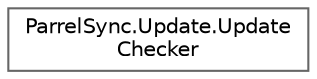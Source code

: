 digraph "Graphical Class Hierarchy"
{
 // LATEX_PDF_SIZE
  bgcolor="transparent";
  edge [fontname=Helvetica,fontsize=10,labelfontname=Helvetica,labelfontsize=10];
  node [fontname=Helvetica,fontsize=10,shape=box,height=0.2,width=0.4];
  rankdir="LR";
  Node0 [id="Node000000",label="ParrelSync.Update.Update\lChecker",height=0.2,width=0.4,color="grey40", fillcolor="white", style="filled",URL="$class_parrel_sync_1_1_update_1_1_update_checker.html",tooltip="A simple update checker."];
}
